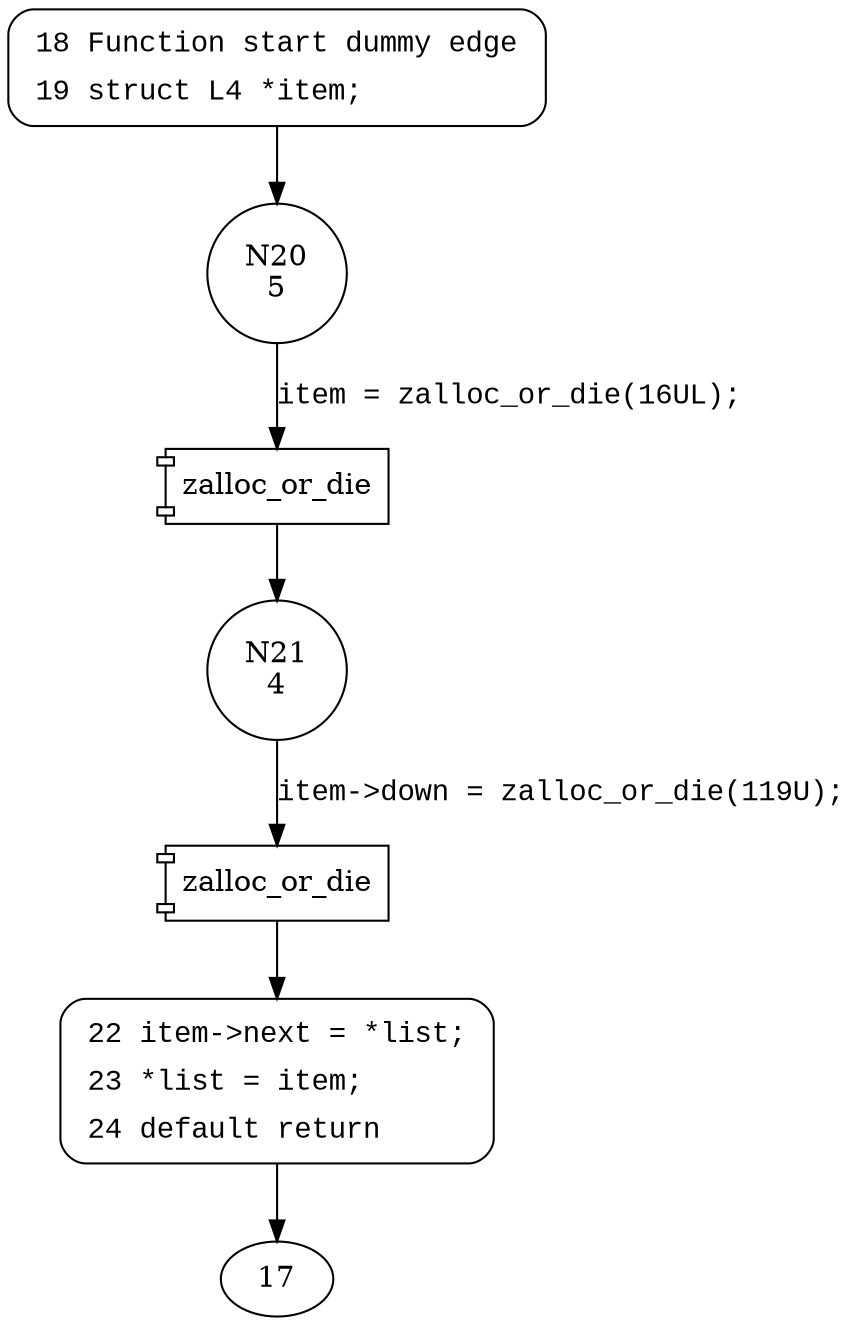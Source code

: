 digraph l4_insert {
20 [shape="circle" label="N20\n5"]
21 [shape="circle" label="N21\n4"]
22 [shape="circle" label="N22\n3"]
18 [style="filled,bold" penwidth="1" fillcolor="white" fontname="Courier New" shape="Mrecord" label=<<table border="0" cellborder="0" cellpadding="3" bgcolor="white"><tr><td align="right">18</td><td align="left">Function start dummy edge</td></tr><tr><td align="right">19</td><td align="left">struct L4 *item;</td></tr></table>>]
18 -> 20[label=""]
22 [style="filled,bold" penwidth="1" fillcolor="white" fontname="Courier New" shape="Mrecord" label=<<table border="0" cellborder="0" cellpadding="3" bgcolor="white"><tr><td align="right">22</td><td align="left">item-&gt;next = *list;</td></tr><tr><td align="right">23</td><td align="left">*list = item;</td></tr><tr><td align="right">24</td><td align="left">default return</td></tr></table>>]
22 -> 17[label=""]
100014 [shape="component" label="zalloc_or_die"]
20 -> 100014 [label="item = zalloc_or_die(16UL);" fontname="Courier New"]
100014 -> 21 [label="" fontname="Courier New"]
100015 [shape="component" label="zalloc_or_die"]
21 -> 100015 [label="item->down = zalloc_or_die(119U);" fontname="Courier New"]
100015 -> 22 [label="" fontname="Courier New"]
}